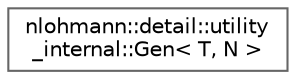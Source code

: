 digraph "Graphical Class Hierarchy"
{
 // LATEX_PDF_SIZE
  bgcolor="transparent";
  edge [fontname=Helvetica,fontsize=10,labelfontname=Helvetica,labelfontsize=10];
  node [fontname=Helvetica,fontsize=10,shape=box,height=0.2,width=0.4];
  rankdir="LR";
  Node0 [id="Node000000",label="nlohmann::detail::utility\l_internal::Gen\< T, N \>",height=0.2,width=0.4,color="grey40", fillcolor="white", style="filled",URL="$structnlohmann_1_1detail_1_1utility__internal_1_1_gen.html",tooltip=" "];
}
